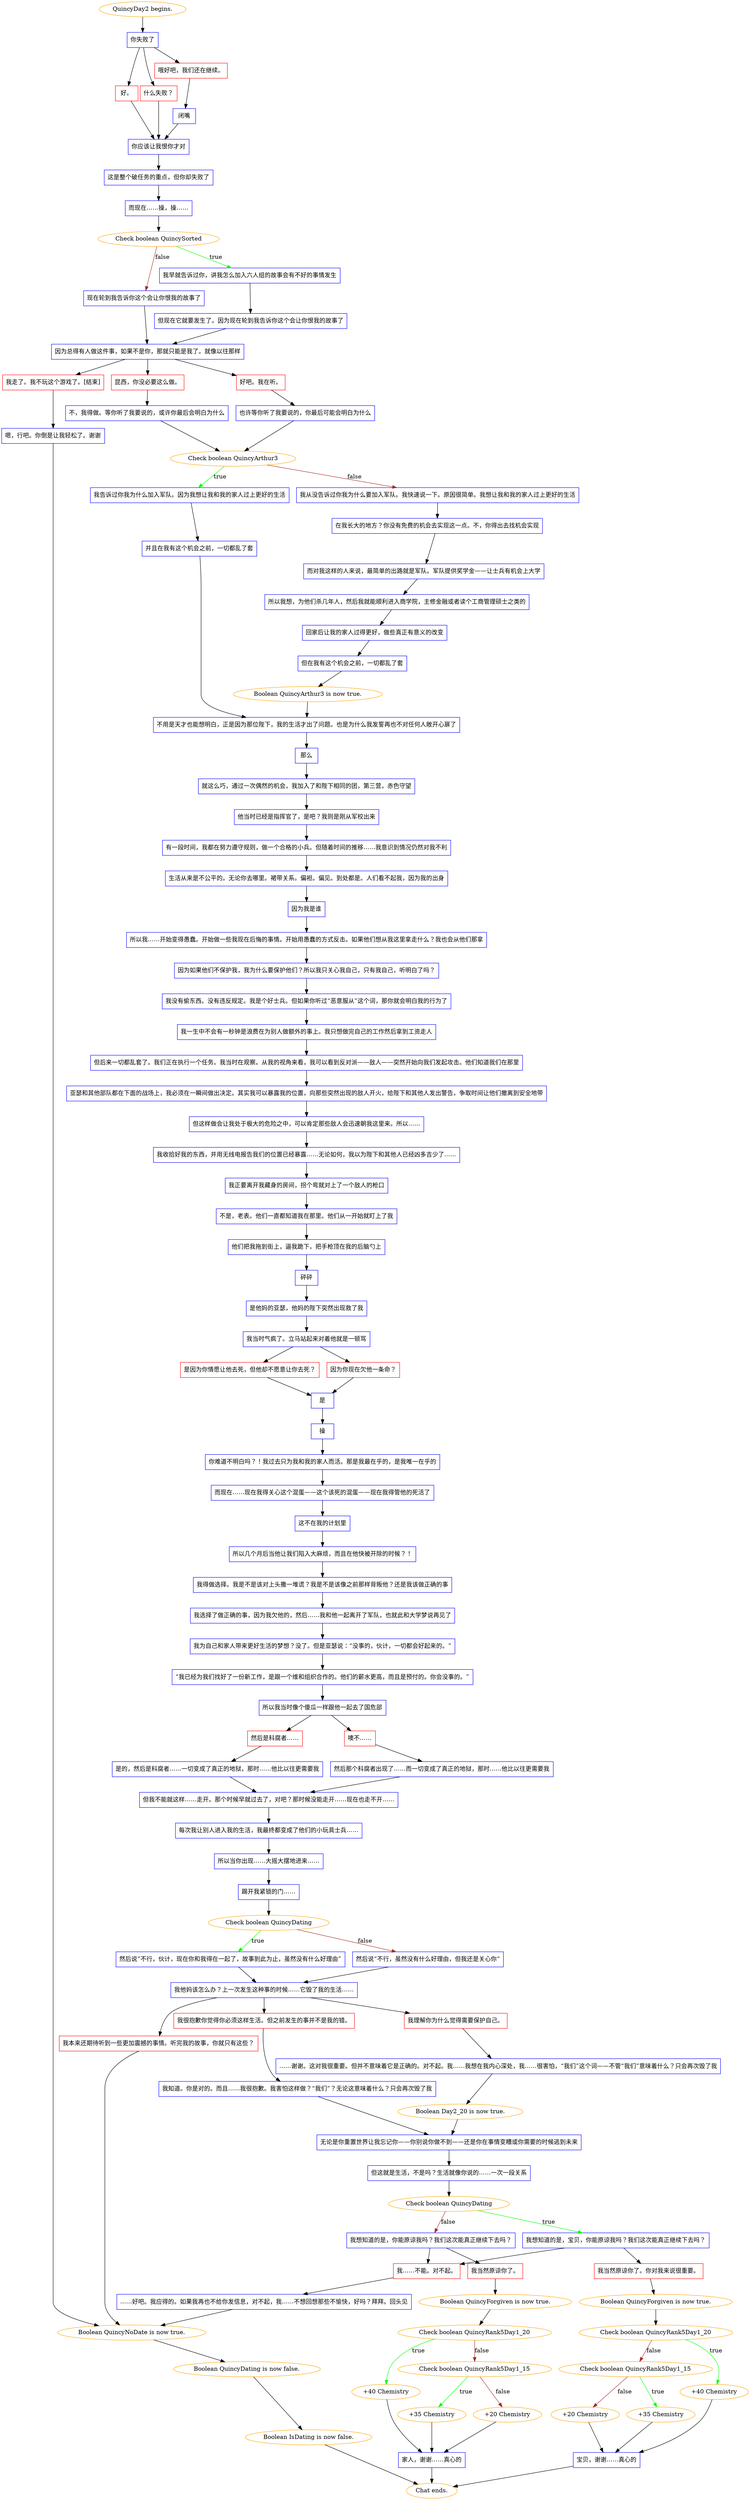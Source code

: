 digraph {
	"QuincyDay2 begins." [color=orange];
		"QuincyDay2 begins." -> j2926030300;
	j2926030300 [label="你失败了",shape=box,color=blue];
		j2926030300 -> j1872061939;
		j2926030300 -> j2871785027;
		j2926030300 -> j3974493339;
	j1872061939 [label="好。",shape=box,color=red];
		j1872061939 -> j70725380;
	j2871785027 [label="什么失败？",shape=box,color=red];
		j2871785027 -> j70725380;
	j3974493339 [label="哦好吧，我们还在继续。",shape=box,color=red];
		j3974493339 -> j3786289883;
	j70725380 [label="你应该让我恨你才对",shape=box,color=blue];
		j70725380 -> j2635263609;
	j3786289883 [label="闭嘴",shape=box,color=blue];
		j3786289883 -> j70725380;
	j2635263609 [label="这是整个破任务的重点，但你却失败了",shape=box,color=blue];
		j2635263609 -> j1613542744;
	j1613542744 [label="而现在……操，操……",shape=box,color=blue];
		j1613542744 -> j2193849171;
	j2193849171 [label="Check boolean QuincySorted",color=orange];
		j2193849171 -> j3703414010 [label=true,color=green];
		j2193849171 -> j2321220838 [label=false,color=brown];
	j3703414010 [label="我早就告诉过你，讲我怎么加入六人组的故事会有不好的事情发生",shape=box,color=blue];
		j3703414010 -> j2786266283;
	j2321220838 [label="现在轮到我告诉你这个会让你恨我的故事了",shape=box,color=blue];
		j2321220838 -> j3079970140;
	j2786266283 [label="但现在它就要发生了。因为现在轮到我告诉你这个会让你恨我的故事了",shape=box,color=blue];
		j2786266283 -> j3079970140;
	j3079970140 [label="因为总得有人做这件事，如果不是你，那就只能是我了。就像以往那样",shape=box,color=blue];
		j3079970140 -> j372653873;
		j3079970140 -> j4755082;
		j3079970140 -> j2210305705;
	j372653873 [label="好吧。我在听。",shape=box,color=red];
		j372653873 -> j1473257279;
	j4755082 [label="昆西，你没必要这么做。",shape=box,color=red];
		j4755082 -> j849742213;
	j2210305705 [label="我走了。我不玩这个游戏了。[结束]",shape=box,color=red];
		j2210305705 -> j1784028035;
	j1473257279 [label="也许等你听了我要说的，你最后可能会明白为什么",shape=box,color=blue];
		j1473257279 -> j217359542;
	j849742213 [label="不，我得做。等你听了我要说的，或许你最后会明白为什么",shape=box,color=blue];
		j849742213 -> j217359542;
	j1784028035 [label="嗯，行吧。你倒是让我轻松了。谢谢",shape=box,color=blue];
		j1784028035 -> j3567260245;
	j217359542 [label="Check boolean QuincyArthur3",color=orange];
		j217359542 -> j2804562629 [label=true,color=green];
		j217359542 -> j1316817324 [label=false,color=brown];
	j3567260245 [label="Boolean QuincyNoDate is now true.",color=orange];
		j3567260245 -> j3990685114;
	j2804562629 [label="我告诉过你我为什么加入军队。因为我想让我和我的家人过上更好的生活",shape=box,color=blue];
		j2804562629 -> j276870843;
	j1316817324 [label="我从没告诉过你我为什么要加入军队。我快速说一下。原因很简单。我想让我和我的家人过上更好的生活",shape=box,color=blue];
		j1316817324 -> j1290193203;
	j3990685114 [label="Boolean QuincyDating is now false.",color=orange];
		j3990685114 -> j178902881;
	j276870843 [label="并且在我有这个机会之前，一切都乱了套",shape=box,color=blue];
		j276870843 -> j1112909677;
	j1290193203 [label="在我长大的地方？你没有免费的机会去实现这一点。不，你得出去找机会实现",shape=box,color=blue];
		j1290193203 -> j3104892317;
	j178902881 [label="Boolean IsDating is now false.",color=orange];
		j178902881 -> "Chat ends.";
	j1112909677 [label="不用是天才也能想明白，正是因为那位陛下，我的生活才出了问题。也是为什么我发誓再也不对任何人敞开心扉了",shape=box,color=blue];
		j1112909677 -> j707179944;
	j3104892317 [label="而对我这样的人来说，最简单的出路就是军队。军队提供奖学金——让士兵有机会上大学",shape=box,color=blue];
		j3104892317 -> j83041832;
	"Chat ends." [color=orange];
	j707179944 [label="那么",shape=box,color=blue];
		j707179944 -> j6067724;
	j83041832 [label="所以我想，为他们杀几年人，然后我就能顺利进入商学院，主修金融或者读个工商管理硕士之类的",shape=box,color=blue];
		j83041832 -> j3079893984;
	j6067724 [label="就这么巧，通过一次偶然的机会，我加入了和陛下相同的团，第三营，赤色守望",shape=box,color=blue];
		j6067724 -> j476985817;
	j3079893984 [label="回家后让我的家人过得更好，做些真正有意义的改变",shape=box,color=blue];
		j3079893984 -> j3895978279;
	j476985817 [label="他当时已经是指挥官了，是吧？我则是刚从军校出来",shape=box,color=blue];
		j476985817 -> j4110515798;
	j3895978279 [label="但在我有这个机会之前，一切都乱了套",shape=box,color=blue];
		j3895978279 -> j3060495801;
	j4110515798 [label="有一段时间，我都在努力遵守规则，做一个合格的小兵。但随着时间的推移……我意识到情况仍然对我不利",shape=box,color=blue];
		j4110515798 -> j570144174;
	j3060495801 [label="Boolean QuincyArthur3 is now true.",color=orange];
		j3060495801 -> j1112909677;
	j570144174 [label="生活从来是不公平的。无论你去哪里。裙带关系。偏袒。偏见。到处都是。人们看不起我，因为我的出身",shape=box,color=blue];
		j570144174 -> j2571192201;
	j2571192201 [label="因为我是谁",shape=box,color=blue];
		j2571192201 -> j2166453628;
	j2166453628 [label="所以我……开始变得愚蠢。开始做一些我现在后悔的事情。开始用愚蠢的方式反击。如果他们想从我这里拿走什么？我也会从他们那拿",shape=box,color=blue];
		j2166453628 -> j3655851448;
	j3655851448 [label="因为如果他们不保护我，我为什么要保护他们？所以我只关心我自己，只有我自己，听明白了吗？",shape=box,color=blue];
		j3655851448 -> j3087361375;
	j3087361375 [label="我没有偷东西。没有违反规定。我是个好士兵。但如果你听过“恶意服从”这个词，那你就会明白我的行为了",shape=box,color=blue];
		j3087361375 -> j878240932;
	j878240932 [label="我一生中不会有一秒钟是浪费在为别人做额外的事上。我只想做完自己的工作然后拿到工资走人",shape=box,color=blue];
		j878240932 -> j3800073226;
	j3800073226 [label="但后来一切都乱套了。我们正在执行一个任务。我当时在观察。从我的视角来看，我可以看到反对派——敌人——突然开始向我们发起攻击。他们知道我们在那里",shape=box,color=blue];
		j3800073226 -> j1111527598;
	j1111527598 [label="亚瑟和其他部队都在下面的战场上，我必须在一瞬间做出决定。其实我可以暴露我的位置，向那些突然出现的敌人开火，给陛下和其他人发出警告，争取时间让他们撤离到安全地带",shape=box,color=blue];
		j1111527598 -> j2946637735;
	j2946637735 [label="但这样做会让我处于极大的危险之中，可以肯定那些敌人会迅速朝我这里来。所以……",shape=box,color=blue];
		j2946637735 -> j791060069;
	j791060069 [label="我收拾好我的东西，并用无线电报告我们的位置已经暴露……无论如何，我以为陛下和其他人已经凶多吉少了……",shape=box,color=blue];
		j791060069 -> j3131650219;
	j3131650219 [label="我正要离开我藏身的房间，拐个弯就对上了一个敌人的枪口",shape=box,color=blue];
		j3131650219 -> j3360634077;
	j3360634077 [label="不是，老表。他们一直都知道我在那里。他们从一开始就盯上了我",shape=box,color=blue];
		j3360634077 -> j2304028169;
	j2304028169 [label="他们把我拖到街上，逼我跪下，把手枪顶在我的后脑勺上",shape=box,color=blue];
		j2304028169 -> j2444901506;
	j2444901506 [label="砰砰",shape=box,color=blue];
		j2444901506 -> j3449246048;
	j3449246048 [label="是他妈的亚瑟，他妈的陛下突然出现救了我",shape=box,color=blue];
		j3449246048 -> j3082054209;
	j3082054209 [label="我当时气疯了。立马站起来对着他就是一顿骂",shape=box,color=blue];
		j3082054209 -> j1133898597;
		j3082054209 -> j68218808;
	j1133898597 [label="是因为你情愿让他去死，但他却不愿意让你去死？",shape=box,color=red];
		j1133898597 -> j2675924350;
	j68218808 [label="因为你现在欠他一条命？",shape=box,color=red];
		j68218808 -> j2675924350;
	j2675924350 [label="是",shape=box,color=blue];
		j2675924350 -> j733056647;
	j733056647 [label="操",shape=box,color=blue];
		j733056647 -> j1846634266;
	j1846634266 [label="你难道不明白吗？！我过去只为我和我的家人而活。那是我最在乎的，是我唯一在乎的",shape=box,color=blue];
		j1846634266 -> j2147699106;
	j2147699106 [label="而现在……现在我得关心这个混蛋——这个该死的混蛋——现在我得管他的死活了",shape=box,color=blue];
		j2147699106 -> j1856606845;
	j1856606845 [label="这不在我的计划里",shape=box,color=blue];
		j1856606845 -> j2859759675;
	j2859759675 [label="所以几个月后当他让我们陷入大麻烦，而且在他快被开除的时候？！",shape=box,color=blue];
		j2859759675 -> j2863848039;
	j2863848039 [label="我得做选择。我是不是该对上头撒一堆谎？我是不是该像之前那样背叛他？还是我该做正确的事",shape=box,color=blue];
		j2863848039 -> j511574478;
	j511574478 [label="我选择了做正确的事，因为我欠他的，然后……我和他一起离开了军队，也就此和大学梦说再见了",shape=box,color=blue];
		j511574478 -> j1624471160;
	j1624471160 [label="我为自己和家人带来更好生活的梦想？没了。但是亚瑟说：“没事的，伙计，一切都会好起来的。”",shape=box,color=blue];
		j1624471160 -> j677296707;
	j677296707 [label="“我已经为我们找好了一份新工作，是跟一个维和组织合作的。他们的薪水更高，而且是预付的。你会没事的。”",shape=box,color=blue];
		j677296707 -> j4013438580;
	j4013438580 [label="所以我当时像个傻瓜一样跟他一起去了国危部",shape=box,color=blue];
		j4013438580 -> j3608275184;
		j4013438580 -> j2729981616;
	j3608275184 [label="然后是科腐者……",shape=box,color=red];
		j3608275184 -> j3280493259;
	j2729981616 [label="噢不……",shape=box,color=red];
		j2729981616 -> j190981266;
	j3280493259 [label="是的，然后是科腐者……一切变成了真正的地狱，那时……他比以往更需要我",shape=box,color=blue];
		j3280493259 -> j3107627087;
	j190981266 [label="然后那个科腐者出现了……而一切变成了真正的地狱，那时……他比以往更需要我",shape=box,color=blue];
		j190981266 -> j3107627087;
	j3107627087 [label="但我不能就这样……走开。那个时候早就过去了，对吧？那时候没能走开……现在也走不开……",shape=box,color=blue];
		j3107627087 -> j1417605442;
	j1417605442 [label="每次我让别人进入我的生活，我最终都变成了他们的小玩具士兵……",shape=box,color=blue];
		j1417605442 -> j588448055;
	j588448055 [label="所以当你出现……大摇大摆地进来……",shape=box,color=blue];
		j588448055 -> j2329095610;
	j2329095610 [label="踢开我紧锁的门……",shape=box,color=blue];
		j2329095610 -> j3896065295;
	j3896065295 [label="Check boolean QuincyDating",color=orange];
		j3896065295 -> j2001934955 [label=true,color=green];
		j3896065295 -> j1025187046 [label=false,color=brown];
	j2001934955 [label="然后说“不行，伙计，现在你和我得在一起了，故事到此为止，虽然没有什么好理由”",shape=box,color=blue];
		j2001934955 -> j2399208002;
	j1025187046 [label="然后说“不行，虽然没有什么好理由，但我还是关心你“",shape=box,color=blue];
		j1025187046 -> j2399208002;
	j2399208002 [label="我他妈该怎么办？上一次发生这种事的时候……它毁了我的生活……",shape=box,color=blue];
		j2399208002 -> j3899052359;
		j2399208002 -> j3037625483;
		j2399208002 -> j2537361818;
	j3899052359 [label="我很抱歉你觉得你必须这样生活。但之前发生的事并不是我的错。",shape=box,color=red];
		j3899052359 -> j2139288549;
	j3037625483 [label="我理解你为什么觉得需要保护自己。",shape=box,color=red];
		j3037625483 -> j737297707;
	j2537361818 [label="我本来还期待听到一些更加震撼的事情。听完我的故事，你就只有这些？",shape=box,color=red];
		j2537361818 -> j3567260245;
	j2139288549 [label="我知道。你是对的。而且……我很抱歉。我害怕这样做？“我们”？无论这意味着什么？只会再次毁了我",shape=box,color=blue];
		j2139288549 -> j3384711181;
	j737297707 [label="……谢谢。这对我很重要。但并不意味着它是正确的。对不起。我……我想在我内心深处，我……很害怕，“我们”这个词——不管“我们”意味着什么？只会再次毁了我",shape=box,color=blue];
		j737297707 -> j1340728828;
	j3384711181 [label="无论是你重置世界让我忘记你——你别说你做不到——还是你在事情变糟或你需要的时候逃到未来",shape=box,color=blue];
		j3384711181 -> j3564989655;
	j1340728828 [label="Boolean Day2_20 is now true.",color=orange];
		j1340728828 -> j3384711181;
	j3564989655 [label="但这就是生活，不是吗？生活就像你说的……一次一段关系",shape=box,color=blue];
		j3564989655 -> j1761599365;
	j1761599365 [label="Check boolean QuincyDating",color=orange];
		j1761599365 -> j3303736301 [label=true,color=green];
		j1761599365 -> j1487679640 [label=false,color=brown];
	j3303736301 [label="我想知道的是，宝贝，你能原谅我吗？我们这次能真正继续下去吗？",shape=box,color=blue];
		j3303736301 -> j1075902194;
		j3303736301 -> j1793432520;
	j1487679640 [label="我想知道的是，你能原谅我吗？我们这次能真正继续下去吗？",shape=box,color=blue];
		j1487679640 -> j404326998;
		j1487679640 -> j1793432520;
	j1075902194 [label="我当然原谅你了。你对我来说很重要。",shape=box,color=red];
		j1075902194 -> j2050425405;
	j1793432520 [label="我……不能。对不起。",shape=box,color=red];
		j1793432520 -> j656527956;
	j404326998 [label="我当然原谅你了。",shape=box,color=red];
		j404326998 -> j4228402386;
	j2050425405 [label="Boolean QuincyForgiven is now true.",color=orange];
		j2050425405 -> j2323138538;
	j656527956 [label="……好吧。我应得的。如果我再也不给你发信息，对不起，我……不想回想那些不愉快，好吗？拜拜。回头见",shape=box,color=blue];
		j656527956 -> j3567260245;
	j4228402386 [label="Boolean QuincyForgiven is now true.",color=orange];
		j4228402386 -> j2247006792;
	j2323138538 [label="Check boolean QuincyRank5Day1_20",color=orange];
		j2323138538 -> j2342706629 [label=true,color=green];
		j2323138538 -> j1605069734 [label=false,color=brown];
	j2247006792 [label="Check boolean QuincyRank5Day1_20",color=orange];
		j2247006792 -> j3198903894 [label=true,color=green];
		j2247006792 -> j2464610710 [label=false,color=brown];
	j2342706629 [label="+40 Chemistry",color=orange];
		j2342706629 -> j3930026234;
	j1605069734 [label="Check boolean QuincyRank5Day1_15",color=orange];
		j1605069734 -> j305598545 [label=true,color=green];
		j1605069734 -> j1797219936 [label=false,color=brown];
	j3198903894 [label="+40 Chemistry",color=orange];
		j3198903894 -> j2716120157;
	j2464610710 [label="Check boolean QuincyRank5Day1_15",color=orange];
		j2464610710 -> j1614519691 [label=true,color=green];
		j2464610710 -> j4237497861 [label=false,color=brown];
	j3930026234 [label="宝贝，谢谢……真心的",shape=box,color=blue];
		j3930026234 -> "Chat ends.";
	j305598545 [label="+35 Chemistry",color=orange];
		j305598545 -> j3930026234;
	j1797219936 [label="+20 Chemistry",color=orange];
		j1797219936 -> j3930026234;
	j2716120157 [label="家人，谢谢……真心的",shape=box,color=blue];
		j2716120157 -> "Chat ends.";
	j1614519691 [label="+35 Chemistry",color=orange];
		j1614519691 -> j2716120157;
	j4237497861 [label="+20 Chemistry",color=orange];
		j4237497861 -> j2716120157;
}